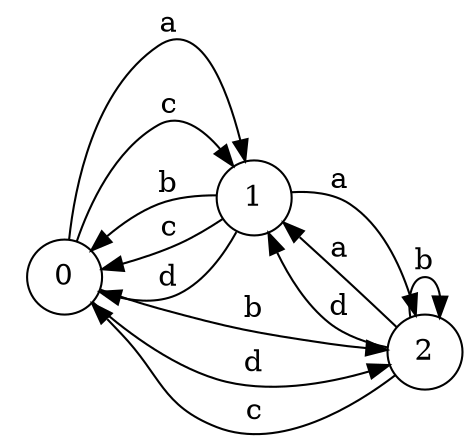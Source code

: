 digraph n3_4 {
__start0 [label="" shape="none"];

rankdir=LR;
size="8,5";

s0 [style="filled", color="black", fillcolor="white" shape="circle", label="0"];
s1 [style="filled", color="black", fillcolor="white" shape="circle", label="1"];
s2 [style="filled", color="black", fillcolor="white" shape="circle", label="2"];
s0 -> s1 [label="a"];
s0 -> s2 [label="b"];
s0 -> s1 [label="c"];
s0 -> s2 [label="d"];
s1 -> s2 [label="a"];
s1 -> s0 [label="b"];
s1 -> s0 [label="c"];
s1 -> s0 [label="d"];
s2 -> s1 [label="a"];
s2 -> s2 [label="b"];
s2 -> s0 [label="c"];
s2 -> s1 [label="d"];

}
